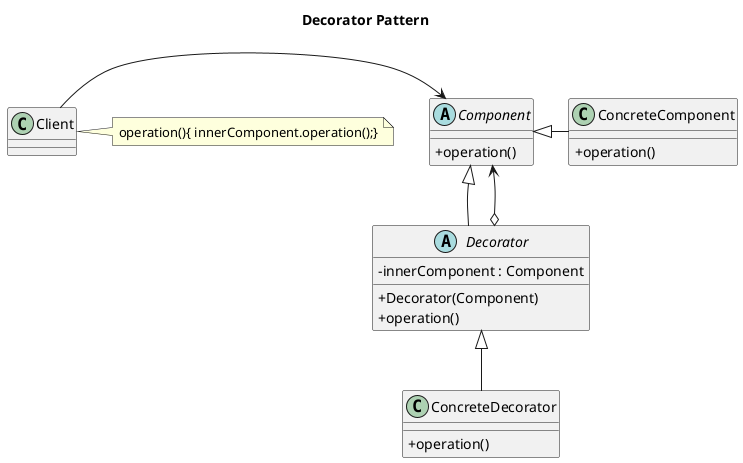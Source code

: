 @startuml



skinparam classAttributeIconSize 0
title Decorator Pattern


abstract class Component
class ConcreteComponent
abstract class Decorator
class ConcreteDecorator


Component : + operation()


Component <|- ConcreteComponent
Client -> Component

Decorator : - innerComponent : Component
Decorator : + Decorator(Component)
Decorator : + operation()

note right: operation(){ innerComponent.operation();}


ConcreteDecorator : + operation()
ConcreteComponent : + operation()

Component <|-- Decorator

Decorator <|-- ConcreteDecorator
Component <--o Decorator



@enduml